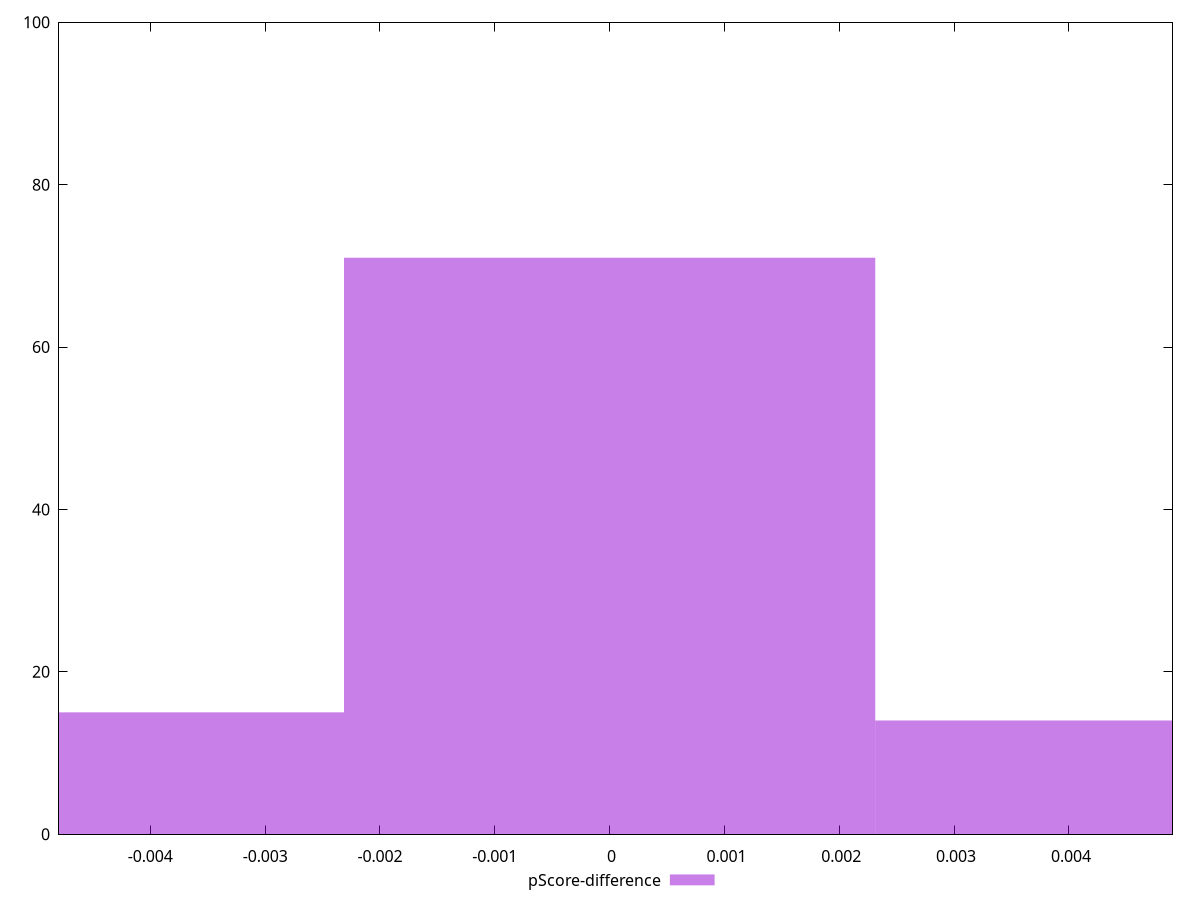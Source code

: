reset

$pScoreDifference <<EOF
0 71
0.004626326741404445 14
-0.004626326741404445 15
EOF

set key outside below
set boxwidth 0.004626326741404445
set xrange [-0.004795056505783157:0.004901783465979248]
set yrange [0:100]
set trange [0:100]
set style fill transparent solid 0.5 noborder
set terminal svg size 640, 490 enhanced background rgb 'white'
set output "report_00015_2021-02-09T16-11-33.973Z/estimated-input-latency/samples/pages+cached+noadtech+nomedia/pScore-difference/histogram.svg"

plot $pScoreDifference title "pScore-difference" with boxes

reset
